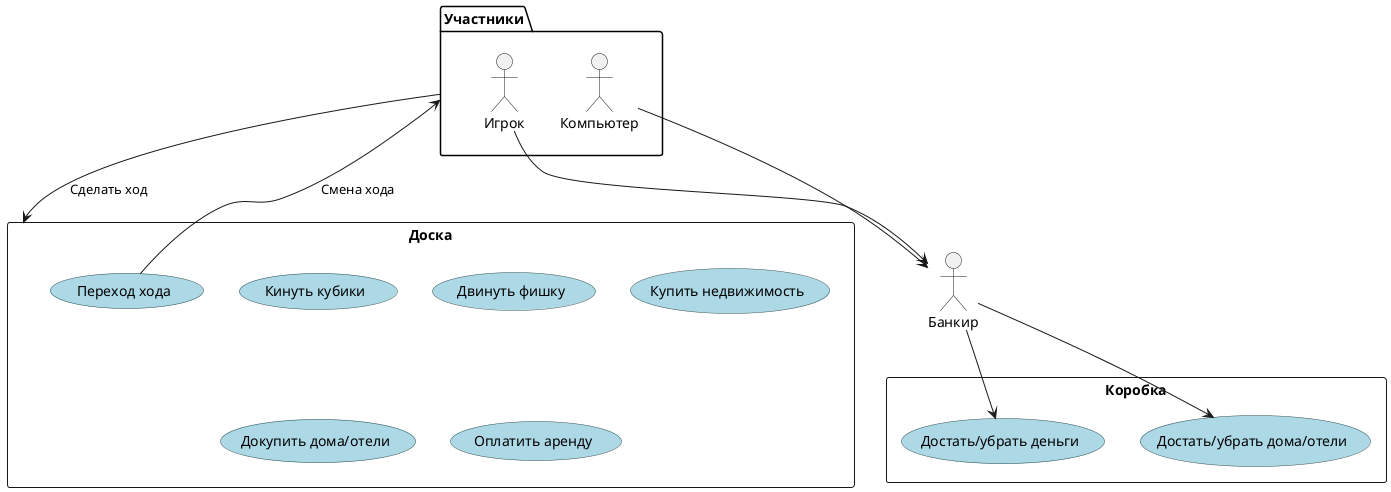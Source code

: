 @startuml

skinparam usecase {
  Backgroundcolor LightBlue
  BorderColor DarkSlateGray
}

actor Банкир

Package "Участники" {
  actor "Игрок" as P 
  actor "Компьютер" as CP
  }

rectangle Коробка {
  usecase "Достать/убрать деньги" as дуд
  usecase "Достать/убрать дома/отели" as дудо
}

rectangle Доска {
  usecase "Кинуть кубики" as кк
  usecase "Двинуть фишку" as дф
  usecase "Купить недвижимость" as кн
  usecase "Докупить дома/отели" as дд
  usecase "Оплатить аренду" as оа
  usecase "Переход хода" as пх

P --> Банкир
CP --> Банкир
Участники --> Доска: "Сделать ход"
пх --> Участники: "Смена хода"
Банкир --> дуд
Банкир --> дудо

@enduml

